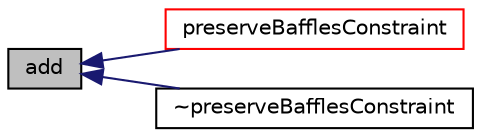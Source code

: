 digraph "add"
{
  bgcolor="transparent";
  edge [fontname="Helvetica",fontsize="10",labelfontname="Helvetica",labelfontsize="10"];
  node [fontname="Helvetica",fontsize="10",shape=record];
  rankdir="LR";
  Node1 [label="add",height=0.2,width=0.4,color="black", fillcolor="grey75", style="filled", fontcolor="black"];
  Node1 -> Node2 [dir="back",color="midnightblue",fontsize="10",style="solid",fontname="Helvetica"];
  Node2 [label="preserveBafflesConstraint",height=0.2,width=0.4,color="red",URL="$a01998.html#a55b24f7f559929edb288be13a1322349",tooltip="Construct from components. "];
  Node1 -> Node3 [dir="back",color="midnightblue",fontsize="10",style="solid",fontname="Helvetica"];
  Node3 [label="~preserveBafflesConstraint",height=0.2,width=0.4,color="black",URL="$a01998.html#a74f6012fd463ae32fbd7873c0e7d8d11",tooltip="Destructor. "];
}
